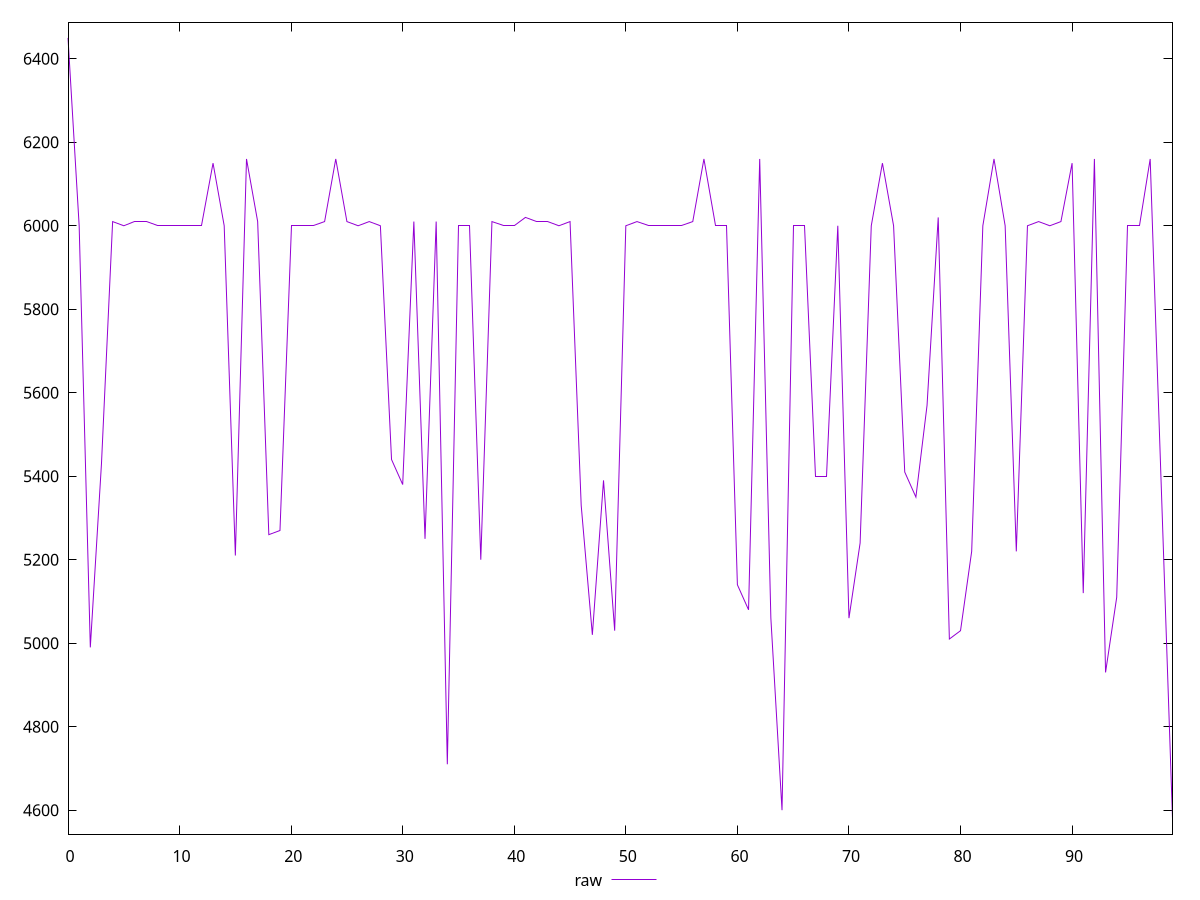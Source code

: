 reset

$raw <<EOF
0 6450
1 6000
2 4990
3 5430
4 6010
5 6000
6 6010
7 6010
8 6000
9 6000
10 6000
11 6000
12 6000
13 6150
14 6000
15 5210
16 6160
17 6010
18 5260
19 5270
20 6000
21 6000
22 6000
23 6010
24 6160
25 6010
26 6000
27 6010
28 6000
29 5440
30 5380
31 6010
32 5250
33 6010
34 4710
35 6000
36 6000
37 5200
38 6010
39 6000
40 6000
41 6020
42 6010
43 6010
44 6000
45 6010
46 5330
47 5020
48 5390
49 5030
50 6000
51 6010
52 6000
53 6000
54 6000
55 6000
56 6010
57 6160
58 6000
59 6000
60 5140
61 5080
62 6160
63 5060
64 4600
65 6000
66 6000
67 5400
68 5400
69 6000
70 5060
71 5240
72 6000
73 6150
74 6000
75 5410
76 5350
77 5570
78 6020
79 5010
80 5030
81 5220
82 6000
83 6160
84 6000
85 5220
86 6000
87 6010
88 6000
89 6010
90 6150
91 5120
92 6160
93 4930
94 5110
95 6000
96 6000
97 6160
98 5370
99 4580
EOF

set key outside below
set xrange [0:99]
set yrange [4542.6:6487.4]
set trange [4542.6:6487.4]
set terminal svg size 640, 500 enhanced background rgb 'white'
set output "reports/report_00030_2021-02-24T20-42-31.540Z/uses-text-compression/samples/music/raw/values.svg"

plot $raw title "raw" with line

reset
